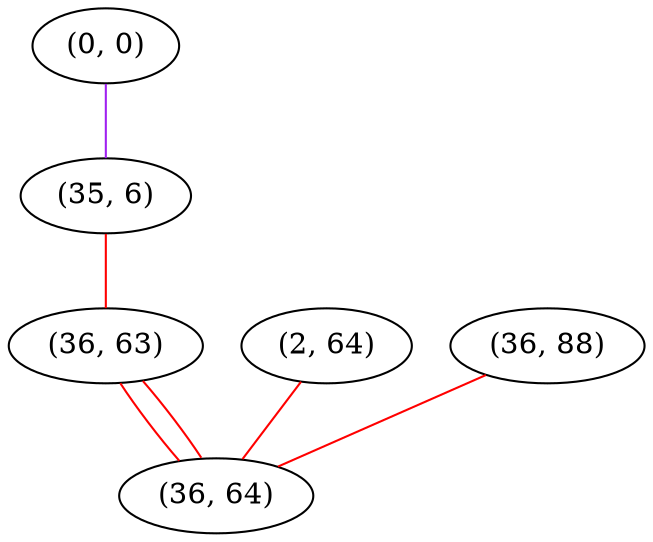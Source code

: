graph "" {
"(0, 0)";
"(2, 64)";
"(35, 6)";
"(36, 88)";
"(36, 63)";
"(36, 64)";
"(0, 0)" -- "(35, 6)"  [color=purple, key=0, weight=4];
"(2, 64)" -- "(36, 64)"  [color=red, key=0, weight=1];
"(35, 6)" -- "(36, 63)"  [color=red, key=0, weight=1];
"(36, 88)" -- "(36, 64)"  [color=red, key=0, weight=1];
"(36, 63)" -- "(36, 64)"  [color=red, key=0, weight=1];
"(36, 63)" -- "(36, 64)"  [color=red, key=1, weight=1];
}
